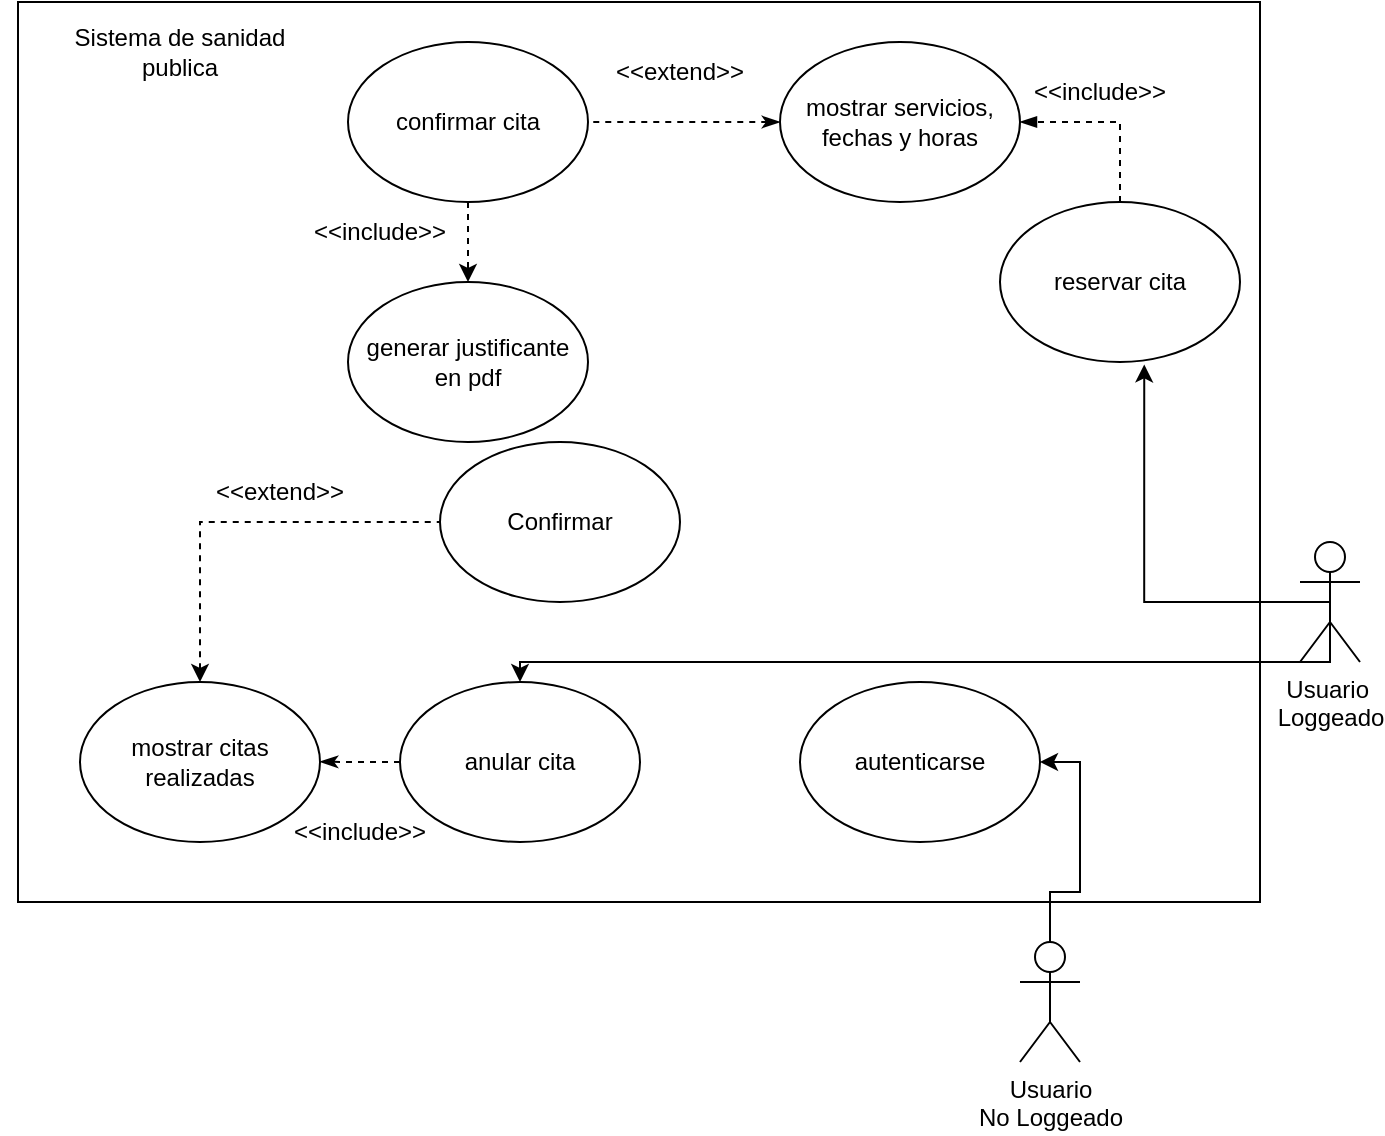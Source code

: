 <mxfile version="24.3.1" type="device" pages="3">
  <diagram name="Página-1" id="sYcpVGdWfEmvncoAf6g-">
    <mxGraphModel dx="1386" dy="783" grid="1" gridSize="10" guides="1" tooltips="1" connect="1" arrows="1" fold="1" page="1" pageScale="1" pageWidth="827" pageHeight="1169" math="0" shadow="0">
      <root>
        <mxCell id="0" />
        <mxCell id="1" parent="0" />
        <mxCell id="DnV5-m6FtWE06OuVfOL7-3" value="" style="group" parent="1" vertex="1" connectable="0">
          <mxGeometry x="120" y="70" width="630" height="450" as="geometry" />
        </mxCell>
        <mxCell id="DnV5-m6FtWE06OuVfOL7-1" value="" style="rounded=0;whiteSpace=wrap;html=1;movable=0;resizable=0;rotatable=0;deletable=0;editable=0;locked=1;connectable=0;" parent="DnV5-m6FtWE06OuVfOL7-3" vertex="1">
          <mxGeometry x="9" width="621" height="450" as="geometry" />
        </mxCell>
        <mxCell id="z_w1RKRg0GO3UO0mCa1G-2" value="Sistema de sanidad publica" style="text;html=1;align=center;verticalAlign=middle;whiteSpace=wrap;rounded=0;" vertex="1" parent="DnV5-m6FtWE06OuVfOL7-3">
          <mxGeometry x="20" y="10" width="140" height="30" as="geometry" />
        </mxCell>
        <mxCell id="z_w1RKRg0GO3UO0mCa1G-3" value="autenticarse" style="ellipse;whiteSpace=wrap;html=1;" vertex="1" parent="DnV5-m6FtWE06OuVfOL7-3">
          <mxGeometry x="400" y="340" width="120" height="80" as="geometry" />
        </mxCell>
        <mxCell id="z_w1RKRg0GO3UO0mCa1G-10" style="edgeStyle=orthogonalEdgeStyle;rounded=0;orthogonalLoop=1;jettySize=auto;html=1;exitX=0.5;exitY=0;exitDx=0;exitDy=0;entryX=1;entryY=0.5;entryDx=0;entryDy=0;dashed=1;endArrow=blockThin;endFill=1;startArrow=none;startFill=0;" edge="1" parent="DnV5-m6FtWE06OuVfOL7-3" source="z_w1RKRg0GO3UO0mCa1G-4" target="z_w1RKRg0GO3UO0mCa1G-5">
          <mxGeometry relative="1" as="geometry" />
        </mxCell>
        <mxCell id="z_w1RKRg0GO3UO0mCa1G-4" value="reservar cita" style="ellipse;whiteSpace=wrap;html=1;" vertex="1" parent="DnV5-m6FtWE06OuVfOL7-3">
          <mxGeometry x="500" y="100" width="120" height="80" as="geometry" />
        </mxCell>
        <mxCell id="z_w1RKRg0GO3UO0mCa1G-12" style="edgeStyle=orthogonalEdgeStyle;rounded=0;orthogonalLoop=1;jettySize=auto;html=1;exitX=0;exitY=0.5;exitDx=0;exitDy=0;startArrow=classicThin;startFill=1;endArrow=none;endFill=0;dashed=1;" edge="1" parent="DnV5-m6FtWE06OuVfOL7-3" source="z_w1RKRg0GO3UO0mCa1G-5" target="z_w1RKRg0GO3UO0mCa1G-6">
          <mxGeometry relative="1" as="geometry" />
        </mxCell>
        <mxCell id="z_w1RKRg0GO3UO0mCa1G-5" value="mostrar servicios, fechas y horas" style="ellipse;whiteSpace=wrap;html=1;" vertex="1" parent="DnV5-m6FtWE06OuVfOL7-3">
          <mxGeometry x="390" y="20" width="120" height="80" as="geometry" />
        </mxCell>
        <mxCell id="z_w1RKRg0GO3UO0mCa1G-14" style="edgeStyle=orthogonalEdgeStyle;rounded=0;orthogonalLoop=1;jettySize=auto;html=1;exitX=0.5;exitY=1;exitDx=0;exitDy=0;entryX=0.5;entryY=0;entryDx=0;entryDy=0;dashed=1;endArrow=classic;endFill=1;" edge="1" parent="DnV5-m6FtWE06OuVfOL7-3" source="z_w1RKRg0GO3UO0mCa1G-6" target="z_w1RKRg0GO3UO0mCa1G-7">
          <mxGeometry relative="1" as="geometry" />
        </mxCell>
        <mxCell id="z_w1RKRg0GO3UO0mCa1G-6" value="confirmar cita" style="ellipse;whiteSpace=wrap;html=1;" vertex="1" parent="DnV5-m6FtWE06OuVfOL7-3">
          <mxGeometry x="174" y="20" width="120" height="80" as="geometry" />
        </mxCell>
        <mxCell id="z_w1RKRg0GO3UO0mCa1G-7" value="generar justificante en pdf" style="ellipse;whiteSpace=wrap;html=1;" vertex="1" parent="DnV5-m6FtWE06OuVfOL7-3">
          <mxGeometry x="174" y="140" width="120" height="80" as="geometry" />
        </mxCell>
        <mxCell id="z_w1RKRg0GO3UO0mCa1G-11" value="&amp;lt;&amp;lt;include&amp;gt;&amp;gt;" style="text;html=1;align=center;verticalAlign=middle;whiteSpace=wrap;rounded=0;" vertex="1" parent="DnV5-m6FtWE06OuVfOL7-3">
          <mxGeometry x="520" y="30" width="60" height="30" as="geometry" />
        </mxCell>
        <mxCell id="z_w1RKRg0GO3UO0mCa1G-13" value="&amp;lt;&amp;lt;extend&amp;gt;&amp;gt;" style="text;html=1;align=center;verticalAlign=middle;whiteSpace=wrap;rounded=0;" vertex="1" parent="DnV5-m6FtWE06OuVfOL7-3">
          <mxGeometry x="310" y="20" width="60" height="30" as="geometry" />
        </mxCell>
        <mxCell id="z_w1RKRg0GO3UO0mCa1G-15" value="&amp;lt;&amp;lt;include&amp;gt;&amp;gt;" style="text;html=1;align=center;verticalAlign=middle;whiteSpace=wrap;rounded=0;" vertex="1" parent="DnV5-m6FtWE06OuVfOL7-3">
          <mxGeometry x="160" y="100" width="60" height="30" as="geometry" />
        </mxCell>
        <mxCell id="z_w1RKRg0GO3UO0mCa1G-21" style="edgeStyle=orthogonalEdgeStyle;rounded=0;orthogonalLoop=1;jettySize=auto;html=1;exitX=0;exitY=0.5;exitDx=0;exitDy=0;startArrow=none;startFill=0;endArrow=classicThin;endFill=1;dashed=1;" edge="1" parent="DnV5-m6FtWE06OuVfOL7-3" source="z_w1RKRg0GO3UO0mCa1G-16">
          <mxGeometry relative="1" as="geometry">
            <mxPoint x="160" y="379.889" as="targetPoint" />
            <Array as="points">
              <mxPoint x="180" y="380" />
              <mxPoint x="180" y="380" />
            </Array>
          </mxGeometry>
        </mxCell>
        <mxCell id="z_w1RKRg0GO3UO0mCa1G-16" value="anular cita" style="ellipse;whiteSpace=wrap;html=1;" vertex="1" parent="DnV5-m6FtWE06OuVfOL7-3">
          <mxGeometry x="200" y="340" width="120" height="80" as="geometry" />
        </mxCell>
        <mxCell id="z_w1RKRg0GO3UO0mCa1G-23" style="edgeStyle=orthogonalEdgeStyle;rounded=0;orthogonalLoop=1;jettySize=auto;html=1;exitX=0.5;exitY=0;exitDx=0;exitDy=0;dashed=1;endArrow=none;endFill=0;entryX=0;entryY=0.5;entryDx=0;entryDy=0;startArrow=classic;startFill=1;" edge="1" parent="DnV5-m6FtWE06OuVfOL7-3" source="z_w1RKRg0GO3UO0mCa1G-17" target="z_w1RKRg0GO3UO0mCa1G-19">
          <mxGeometry relative="1" as="geometry">
            <mxPoint x="100" y="300" as="targetPoint" />
          </mxGeometry>
        </mxCell>
        <mxCell id="z_w1RKRg0GO3UO0mCa1G-17" value="mostrar citas realizadas" style="ellipse;whiteSpace=wrap;html=1;" vertex="1" parent="DnV5-m6FtWE06OuVfOL7-3">
          <mxGeometry x="40" y="340" width="120" height="80" as="geometry" />
        </mxCell>
        <mxCell id="z_w1RKRg0GO3UO0mCa1G-19" value="Confirmar" style="ellipse;whiteSpace=wrap;html=1;" vertex="1" parent="DnV5-m6FtWE06OuVfOL7-3">
          <mxGeometry x="220" y="220" width="120" height="80" as="geometry" />
        </mxCell>
        <mxCell id="z_w1RKRg0GO3UO0mCa1G-22" value="&amp;lt;&amp;lt;include&amp;gt;&amp;gt;" style="text;html=1;align=center;verticalAlign=middle;whiteSpace=wrap;rounded=0;" vertex="1" parent="DnV5-m6FtWE06OuVfOL7-3">
          <mxGeometry x="150" y="400" width="60" height="30" as="geometry" />
        </mxCell>
        <mxCell id="z_w1RKRg0GO3UO0mCa1G-26" value="&amp;lt;&amp;lt;extend&amp;gt;&amp;gt;" style="text;html=1;align=center;verticalAlign=middle;whiteSpace=wrap;rounded=0;" vertex="1" parent="DnV5-m6FtWE06OuVfOL7-3">
          <mxGeometry x="110" y="230" width="60" height="30" as="geometry" />
        </mxCell>
        <mxCell id="z_w1RKRg0GO3UO0mCa1G-27" style="edgeStyle=orthogonalEdgeStyle;rounded=0;orthogonalLoop=1;jettySize=auto;html=1;exitX=0.5;exitY=0.5;exitDx=0;exitDy=0;exitPerimeter=0;" edge="1" parent="1" source="DnV5-m6FtWE06OuVfOL7-5" target="z_w1RKRg0GO3UO0mCa1G-16">
          <mxGeometry relative="1" as="geometry">
            <Array as="points">
              <mxPoint x="785" y="400" />
              <mxPoint x="380" y="400" />
            </Array>
          </mxGeometry>
        </mxCell>
        <mxCell id="DnV5-m6FtWE06OuVfOL7-5" value="Usuario&amp;nbsp;&lt;div&gt;Loggeado&lt;/div&gt;" style="shape=umlActor;verticalLabelPosition=bottom;verticalAlign=top;html=1;outlineConnect=0;" parent="1" vertex="1">
          <mxGeometry x="770" y="340" width="30" height="60" as="geometry" />
        </mxCell>
        <mxCell id="z_w1RKRg0GO3UO0mCa1G-9" style="edgeStyle=orthogonalEdgeStyle;rounded=0;orthogonalLoop=1;jettySize=auto;html=1;entryX=0.601;entryY=1.015;entryDx=0;entryDy=0;entryPerimeter=0;exitX=0.5;exitY=0.5;exitDx=0;exitDy=0;exitPerimeter=0;" edge="1" parent="1" source="DnV5-m6FtWE06OuVfOL7-5" target="z_w1RKRg0GO3UO0mCa1G-4">
          <mxGeometry relative="1" as="geometry">
            <mxPoint x="670" y="420" as="sourcePoint" />
          </mxGeometry>
        </mxCell>
        <mxCell id="z_w1RKRg0GO3UO0mCa1G-31" style="edgeStyle=orthogonalEdgeStyle;rounded=0;orthogonalLoop=1;jettySize=auto;html=1;exitX=0.5;exitY=0.5;exitDx=0;exitDy=0;exitPerimeter=0;entryX=1;entryY=0.5;entryDx=0;entryDy=0;" edge="1" parent="1" source="z_w1RKRg0GO3UO0mCa1G-28" target="z_w1RKRg0GO3UO0mCa1G-3">
          <mxGeometry relative="1" as="geometry" />
        </mxCell>
        <mxCell id="z_w1RKRg0GO3UO0mCa1G-28" value="Usuario&lt;div&gt;No Loggeado&lt;/div&gt;" style="shape=umlActor;verticalLabelPosition=bottom;verticalAlign=top;html=1;outlineConnect=0;rotation=0;" vertex="1" parent="1">
          <mxGeometry x="630" y="540" width="30" height="60" as="geometry" />
        </mxCell>
      </root>
    </mxGraphModel>
  </diagram>
  <diagram name="Page-1" id="o9p_EVdxi51Pj7pSrO-5">
    <mxGraphModel dx="910" dy="459" grid="1" gridSize="10" guides="1" tooltips="1" connect="1" arrows="1" fold="1" page="1" pageScale="1" pageWidth="850" pageHeight="1100" math="0" shadow="0">
      <root>
        <mxCell id="0" />
        <mxCell id="1" parent="0" />
        <mxCell id="0UfMdQEw2nPgkmCSFVaS-76" value="" style="endArrow=none;html=1;rounded=0;fontSize=12;startSize=8;endSize=8;curved=1;" parent="1" edge="1">
          <mxGeometry width="50" height="50" relative="1" as="geometry">
            <mxPoint x="500" y="640" as="sourcePoint" />
            <mxPoint x="680" y="640" as="targetPoint" />
          </mxGeometry>
        </mxCell>
        <mxCell id="UfTuCf3OS7GKTQSjwRax-10" value="" style="group" parent="1" vertex="1" connectable="0">
          <mxGeometry x="420" y="320" width="120.24" height="160" as="geometry" />
        </mxCell>
        <mxCell id="UfTuCf3OS7GKTQSjwRax-1" value="" style="rounded=1;whiteSpace=wrap;html=1;" parent="UfTuCf3OS7GKTQSjwRax-10" vertex="1">
          <mxGeometry width="120" height="160" as="geometry" />
        </mxCell>
        <mxCell id="UfTuCf3OS7GKTQSjwRax-2" value="" style="endArrow=none;html=1;rounded=0;" parent="UfTuCf3OS7GKTQSjwRax-10" target="UfTuCf3OS7GKTQSjwRax-1" edge="1">
          <mxGeometry width="50" height="50" relative="1" as="geometry">
            <mxPoint y="60" as="sourcePoint" />
            <mxPoint x="50" y="10" as="targetPoint" />
          </mxGeometry>
        </mxCell>
        <mxCell id="UfTuCf3OS7GKTQSjwRax-3" value="" style="endArrow=none;html=1;rounded=0;entryX=1.002;entryY=0.312;entryDx=0;entryDy=0;entryPerimeter=0;" parent="UfTuCf3OS7GKTQSjwRax-10" edge="1">
          <mxGeometry width="50" height="50" relative="1" as="geometry">
            <mxPoint y="30.08" as="sourcePoint" />
            <mxPoint x="120.24" y="30.0" as="targetPoint" />
          </mxGeometry>
        </mxCell>
        <mxCell id="UfTuCf3OS7GKTQSjwRax-8" value="" style="endArrow=none;html=1;rounded=0;entryX=1.002;entryY=0.312;entryDx=0;entryDy=0;entryPerimeter=0;" parent="UfTuCf3OS7GKTQSjwRax-10" edge="1">
          <mxGeometry width="50" height="50" relative="1" as="geometry">
            <mxPoint y="120" as="sourcePoint" />
            <mxPoint x="120" y="120" as="targetPoint" />
          </mxGeometry>
        </mxCell>
        <mxCell id="UfTuCf3OS7GKTQSjwRax-9" value="&lt;font style=&quot;font-size: 8px;&quot;&gt;Autor&lt;/font&gt;" style="text;html=1;align=center;verticalAlign=middle;whiteSpace=wrap;rounded=0;" parent="UfTuCf3OS7GKTQSjwRax-10" vertex="1">
          <mxGeometry x="30" width="60" height="30" as="geometry" />
        </mxCell>
        <mxCell id="UfTuCf3OS7GKTQSjwRax-11" value="&lt;font size=&quot;1&quot;&gt;-nombre: string&lt;/font&gt;&lt;div&gt;&lt;font size=&quot;1&quot;&gt;- nacionalidad: string&lt;/font&gt;&lt;/div&gt;&lt;div&gt;&lt;font size=&quot;1&quot;&gt;fechaNacimiento: Date&lt;/font&gt;&lt;/div&gt;" style="text;html=1;align=center;verticalAlign=middle;whiteSpace=wrap;rounded=0;" parent="UfTuCf3OS7GKTQSjwRax-10" vertex="1">
          <mxGeometry y="41" width="120" height="40" as="geometry" />
        </mxCell>
        <mxCell id="0UfMdQEw2nPgkmCSFVaS-37" value="&lt;font style=&quot;font-size: 8px;&quot;&gt;+MostrarDatos(): string&lt;/font&gt;" style="text;html=1;align=center;verticalAlign=middle;whiteSpace=wrap;rounded=0;fontSize=16;" parent="UfTuCf3OS7GKTQSjwRax-10" vertex="1">
          <mxGeometry x="10" y="120" width="94.94" height="30" as="geometry" />
        </mxCell>
        <mxCell id="0UfMdQEw2nPgkmCSFVaS-12" value="" style="group" parent="1" vertex="1" connectable="0">
          <mxGeometry x="120" y="100" width="120.24" height="160" as="geometry" />
        </mxCell>
        <mxCell id="0UfMdQEw2nPgkmCSFVaS-13" value="" style="rounded=1;whiteSpace=wrap;html=1;" parent="0UfMdQEw2nPgkmCSFVaS-12" vertex="1">
          <mxGeometry width="120" height="160" as="geometry" />
        </mxCell>
        <mxCell id="0UfMdQEw2nPgkmCSFVaS-14" value="" style="endArrow=none;html=1;rounded=0;" parent="0UfMdQEw2nPgkmCSFVaS-12" target="0UfMdQEw2nPgkmCSFVaS-13" edge="1">
          <mxGeometry width="50" height="50" relative="1" as="geometry">
            <mxPoint y="60" as="sourcePoint" />
            <mxPoint x="50" y="10" as="targetPoint" />
          </mxGeometry>
        </mxCell>
        <mxCell id="0UfMdQEw2nPgkmCSFVaS-15" value="" style="endArrow=none;html=1;rounded=0;entryX=1.002;entryY=0.312;entryDx=0;entryDy=0;entryPerimeter=0;" parent="0UfMdQEw2nPgkmCSFVaS-12" edge="1">
          <mxGeometry width="50" height="50" relative="1" as="geometry">
            <mxPoint y="30.08" as="sourcePoint" />
            <mxPoint x="120.24" y="30.0" as="targetPoint" />
          </mxGeometry>
        </mxCell>
        <mxCell id="0UfMdQEw2nPgkmCSFVaS-16" value="" style="endArrow=none;html=1;rounded=0;entryX=1.002;entryY=0.312;entryDx=0;entryDy=0;entryPerimeter=0;" parent="0UfMdQEw2nPgkmCSFVaS-12" edge="1">
          <mxGeometry width="50" height="50" relative="1" as="geometry">
            <mxPoint y="120" as="sourcePoint" />
            <mxPoint x="120" y="120" as="targetPoint" />
          </mxGeometry>
        </mxCell>
        <mxCell id="0UfMdQEw2nPgkmCSFVaS-17" value="&lt;span style=&quot;font-size: 8px;&quot;&gt;TipoLibro&lt;/span&gt;" style="text;html=1;align=center;verticalAlign=middle;whiteSpace=wrap;rounded=0;" parent="0UfMdQEw2nPgkmCSFVaS-12" vertex="1">
          <mxGeometry width="120" height="30" as="geometry" />
        </mxCell>
        <mxCell id="0UfMdQEw2nPgkmCSFVaS-18" value="&lt;div&gt;&lt;font size=&quot;1&quot;&gt;-tipo1: novela&lt;/font&gt;&lt;/div&gt;&lt;div&gt;&lt;font size=&quot;1&quot;&gt;-tipo2: teatro&lt;/font&gt;&lt;/div&gt;&lt;div&gt;&lt;font size=&quot;1&quot;&gt;-tipo3: poesia&lt;/font&gt;&lt;/div&gt;&lt;div&gt;&lt;font size=&quot;1&quot;&gt;-tipo4: ensayo&lt;/font&gt;&lt;/div&gt;" style="text;html=1;align=center;verticalAlign=middle;whiteSpace=wrap;rounded=0;" parent="0UfMdQEw2nPgkmCSFVaS-12" vertex="1">
          <mxGeometry y="50" width="120" height="40" as="geometry" />
        </mxCell>
        <mxCell id="0UfMdQEw2nPgkmCSFVaS-56" value="" style="group" parent="1" vertex="1" connectable="0">
          <mxGeometry x="120" y="770" width="120.24" height="160" as="geometry" />
        </mxCell>
        <mxCell id="0UfMdQEw2nPgkmCSFVaS-57" value="" style="rounded=1;whiteSpace=wrap;html=1;" parent="0UfMdQEw2nPgkmCSFVaS-56" vertex="1">
          <mxGeometry width="120" height="160" as="geometry" />
        </mxCell>
        <mxCell id="0UfMdQEw2nPgkmCSFVaS-58" value="" style="endArrow=none;html=1;rounded=0;" parent="0UfMdQEw2nPgkmCSFVaS-56" target="0UfMdQEw2nPgkmCSFVaS-57" edge="1">
          <mxGeometry width="50" height="50" relative="1" as="geometry">
            <mxPoint y="60" as="sourcePoint" />
            <mxPoint x="50" y="10" as="targetPoint" />
          </mxGeometry>
        </mxCell>
        <mxCell id="0UfMdQEw2nPgkmCSFVaS-59" value="" style="endArrow=none;html=1;rounded=0;entryX=1.002;entryY=0.312;entryDx=0;entryDy=0;entryPerimeter=0;" parent="0UfMdQEw2nPgkmCSFVaS-56" edge="1">
          <mxGeometry width="50" height="50" relative="1" as="geometry">
            <mxPoint y="30.08" as="sourcePoint" />
            <mxPoint x="120.24" y="30.0" as="targetPoint" />
          </mxGeometry>
        </mxCell>
        <mxCell id="0UfMdQEw2nPgkmCSFVaS-60" value="" style="endArrow=none;html=1;rounded=0;entryX=1.002;entryY=0.312;entryDx=0;entryDy=0;entryPerimeter=0;" parent="0UfMdQEw2nPgkmCSFVaS-56" edge="1">
          <mxGeometry width="50" height="50" relative="1" as="geometry">
            <mxPoint y="120" as="sourcePoint" />
            <mxPoint x="120" y="120" as="targetPoint" />
          </mxGeometry>
        </mxCell>
        <mxCell id="0UfMdQEw2nPgkmCSFVaS-61" value="&lt;font style=&quot;font-size: 8px;&quot;&gt;EstadoCopia&lt;/font&gt;" style="text;html=1;align=center;verticalAlign=middle;whiteSpace=wrap;rounded=0;" parent="0UfMdQEw2nPgkmCSFVaS-56" vertex="1">
          <mxGeometry x="30" width="60" height="30" as="geometry" />
        </mxCell>
        <mxCell id="0UfMdQEw2nPgkmCSFVaS-62" value="&lt;font size=&quot;1&quot;&gt;tipo1: bliblioteca&lt;/font&gt;&lt;div&gt;&lt;font size=&quot;1&quot;&gt;tipo2: prestado&lt;/font&gt;&lt;/div&gt;&lt;div&gt;&lt;font size=&quot;1&quot;&gt;tipo3: retraso&lt;/font&gt;&lt;/div&gt;&lt;div&gt;&lt;font size=&quot;1&quot;&gt;tipo4:reparacion&lt;/font&gt;&lt;/div&gt;" style="text;html=1;align=center;verticalAlign=middle;whiteSpace=wrap;rounded=0;" parent="0UfMdQEw2nPgkmCSFVaS-56" vertex="1">
          <mxGeometry y="50" width="120" height="40" as="geometry" />
        </mxCell>
        <mxCell id="0UfMdQEw2nPgkmCSFVaS-74" value="" style="group" parent="1" vertex="1" connectable="0">
          <mxGeometry x="380" y="559" width="121" height="161" as="geometry" />
        </mxCell>
        <mxCell id="0UfMdQEw2nPgkmCSFVaS-20" value="" style="rounded=1;whiteSpace=wrap;html=1;" parent="0UfMdQEw2nPgkmCSFVaS-74" vertex="1">
          <mxGeometry x="1" y="1" width="120" height="160" as="geometry" />
        </mxCell>
        <mxCell id="0UfMdQEw2nPgkmCSFVaS-21" value="" style="endArrow=none;html=1;rounded=0;" parent="0UfMdQEw2nPgkmCSFVaS-74" target="0UfMdQEw2nPgkmCSFVaS-20" edge="1">
          <mxGeometry width="50" height="50" relative="1" as="geometry">
            <mxPoint y="60" as="sourcePoint" />
            <mxPoint x="50" y="10" as="targetPoint" />
          </mxGeometry>
        </mxCell>
        <mxCell id="0UfMdQEw2nPgkmCSFVaS-22" value="" style="endArrow=none;html=1;rounded=0;entryX=1.002;entryY=0.312;entryDx=0;entryDy=0;entryPerimeter=0;" parent="0UfMdQEw2nPgkmCSFVaS-74" edge="1">
          <mxGeometry width="50" height="50" relative="1" as="geometry">
            <mxPoint y="30.08" as="sourcePoint" />
            <mxPoint x="120.24" y="30" as="targetPoint" />
          </mxGeometry>
        </mxCell>
        <mxCell id="0UfMdQEw2nPgkmCSFVaS-23" value="" style="endArrow=none;html=1;rounded=0;entryX=1.002;entryY=0.312;entryDx=0;entryDy=0;entryPerimeter=0;" parent="0UfMdQEw2nPgkmCSFVaS-74" edge="1">
          <mxGeometry width="50" height="50" relative="1" as="geometry">
            <mxPoint y="120" as="sourcePoint" />
            <mxPoint x="120" y="120" as="targetPoint" />
          </mxGeometry>
        </mxCell>
        <mxCell id="0UfMdQEw2nPgkmCSFVaS-24" value="&lt;span style=&quot;font-size: 8px;&quot;&gt;Prestamo&lt;/span&gt;" style="text;html=1;align=center;verticalAlign=middle;whiteSpace=wrap;rounded=0;" parent="0UfMdQEw2nPgkmCSFVaS-74" vertex="1">
          <mxGeometry width="120" height="30" as="geometry" />
        </mxCell>
        <mxCell id="0UfMdQEw2nPgkmCSFVaS-25" value="&lt;font size=&quot;1&quot;&gt;-fechaInicio: Date&lt;/font&gt;&lt;div&gt;&lt;font size=&quot;1&quot;&gt;-fechaDevolucion: Date&lt;/font&gt;&lt;/div&gt;" style="text;html=1;align=center;verticalAlign=middle;whiteSpace=wrap;rounded=0;" parent="0UfMdQEw2nPgkmCSFVaS-74" vertex="1">
          <mxGeometry x="0.24" y="30" width="120" height="60" as="geometry" />
        </mxCell>
        <mxCell id="0UfMdQEw2nPgkmCSFVaS-75" value="" style="group" parent="1" vertex="1" connectable="0">
          <mxGeometry x="680" y="560" width="120.24" height="160" as="geometry" />
        </mxCell>
        <mxCell id="0UfMdQEw2nPgkmCSFVaS-64" style="edgeStyle=none;curved=1;rounded=0;orthogonalLoop=1;jettySize=auto;html=1;entryX=0;entryY=0;entryDx=0;entryDy=0;fontSize=12;startSize=8;endSize=8;" parent="0UfMdQEw2nPgkmCSFVaS-75" edge="1">
          <mxGeometry relative="1" as="geometry">
            <mxPoint x="95.24" y="130" as="sourcePoint" />
            <mxPoint x="95.24" y="130" as="targetPoint" />
          </mxGeometry>
        </mxCell>
        <mxCell id="0UfMdQEw2nPgkmCSFVaS-66" value="" style="rounded=1;whiteSpace=wrap;html=1;" parent="0UfMdQEw2nPgkmCSFVaS-75" vertex="1">
          <mxGeometry width="120" height="160" as="geometry" />
        </mxCell>
        <mxCell id="0UfMdQEw2nPgkmCSFVaS-67" value="" style="endArrow=none;html=1;rounded=0;" parent="0UfMdQEw2nPgkmCSFVaS-75" target="0UfMdQEw2nPgkmCSFVaS-66" edge="1">
          <mxGeometry width="50" height="50" relative="1" as="geometry">
            <mxPoint y="60" as="sourcePoint" />
            <mxPoint x="50" y="10" as="targetPoint" />
          </mxGeometry>
        </mxCell>
        <mxCell id="0UfMdQEw2nPgkmCSFVaS-68" value="" style="endArrow=none;html=1;rounded=0;entryX=1.002;entryY=0.312;entryDx=0;entryDy=0;entryPerimeter=0;" parent="0UfMdQEw2nPgkmCSFVaS-75" edge="1">
          <mxGeometry width="50" height="50" relative="1" as="geometry">
            <mxPoint y="30.08" as="sourcePoint" />
            <mxPoint x="120.24" y="30" as="targetPoint" />
          </mxGeometry>
        </mxCell>
        <mxCell id="0UfMdQEw2nPgkmCSFVaS-69" value="" style="endArrow=none;html=1;rounded=0;entryX=1.002;entryY=0.312;entryDx=0;entryDy=0;entryPerimeter=0;" parent="0UfMdQEw2nPgkmCSFVaS-75" edge="1">
          <mxGeometry width="50" height="50" relative="1" as="geometry">
            <mxPoint y="120" as="sourcePoint" />
            <mxPoint x="120" y="120" as="targetPoint" />
          </mxGeometry>
        </mxCell>
        <mxCell id="0UfMdQEw2nPgkmCSFVaS-70" value="&lt;font style=&quot;font-size: 8px;&quot;&gt;Lectores&lt;/font&gt;" style="text;html=1;align=center;verticalAlign=middle;whiteSpace=wrap;rounded=0;" parent="0UfMdQEw2nPgkmCSFVaS-75" vertex="1">
          <mxGeometry x="30" width="60" height="30" as="geometry" />
        </mxCell>
        <mxCell id="0UfMdQEw2nPgkmCSFVaS-71" value="&lt;font size=&quot;1&quot;&gt;-numSocio: int&lt;/font&gt;&lt;div&gt;&lt;font size=&quot;1&quot;&gt;-nombre: string&lt;/font&gt;&lt;/div&gt;&lt;div&gt;&lt;font size=&quot;1&quot;&gt;-telefono: string&lt;/font&gt;&lt;/div&gt;&lt;div&gt;&lt;font size=&quot;1&quot;&gt;-direccion: string&lt;/font&gt;&lt;/div&gt;" style="text;html=1;align=center;verticalAlign=middle;whiteSpace=wrap;rounded=0;" parent="0UfMdQEw2nPgkmCSFVaS-75" vertex="1">
          <mxGeometry y="41" width="120" height="40" as="geometry" />
        </mxCell>
        <mxCell id="0UfMdQEw2nPgkmCSFVaS-88" value="" style="rhombus;whiteSpace=wrap;html=1;fillColor=#f8cecc;strokeColor=#b85450;" parent="0UfMdQEw2nPgkmCSFVaS-75" vertex="1">
          <mxGeometry x="-20" y="60.5" width="40" height="39" as="geometry" />
        </mxCell>
        <mxCell id="6HRYTmLF2GMswpSqAz99-12" value="&lt;font style=&quot;font-size: 8px;&quot;&gt;+RealizarPrestamo(): void&lt;/font&gt;" style="text;html=1;align=center;verticalAlign=middle;whiteSpace=wrap;rounded=0;fontSize=16;" parent="0UfMdQEw2nPgkmCSFVaS-75" vertex="1">
          <mxGeometry y="120" width="120" height="30" as="geometry" />
        </mxCell>
        <mxCell id="0UfMdQEw2nPgkmCSFVaS-85" value="Realiza" style="text;html=1;align=center;verticalAlign=middle;whiteSpace=wrap;rounded=0;fontSize=16;" parent="1" vertex="1">
          <mxGeometry x="560" y="611" width="60" height="30" as="geometry" />
        </mxCell>
        <mxCell id="0UfMdQEw2nPgkmCSFVaS-86" value="0: N (3???)" style="text;html=1;align=center;verticalAlign=middle;whiteSpace=wrap;rounded=0;fontSize=16;" parent="1" vertex="1">
          <mxGeometry x="510" y="650" width="60" height="30" as="geometry" />
        </mxCell>
        <mxCell id="0UfMdQEw2nPgkmCSFVaS-87" value="1:1" style="text;html=1;align=center;verticalAlign=middle;whiteSpace=wrap;rounded=0;fontSize=16;" parent="1" vertex="1">
          <mxGeometry x="620" y="650" width="60" height="30" as="geometry" />
        </mxCell>
        <mxCell id="0UfMdQEw2nPgkmCSFVaS-90" value="" style="group" parent="1" vertex="1" connectable="0">
          <mxGeometry x="119.76" y="559" width="120.24" height="160" as="geometry" />
        </mxCell>
        <mxCell id="0UfMdQEw2nPgkmCSFVaS-6" style="edgeStyle=none;curved=1;rounded=0;orthogonalLoop=1;jettySize=auto;html=1;entryX=0;entryY=0;entryDx=0;entryDy=0;fontSize=12;startSize=8;endSize=8;" parent="0UfMdQEw2nPgkmCSFVaS-90" edge="1">
          <mxGeometry relative="1" as="geometry">
            <mxPoint x="95.24" y="140" as="sourcePoint" />
            <mxPoint x="95.24" y="140" as="targetPoint" />
          </mxGeometry>
        </mxCell>
        <mxCell id="0UfMdQEw2nPgkmCSFVaS-46" value="" style="group" parent="0UfMdQEw2nPgkmCSFVaS-90" vertex="1" connectable="0">
          <mxGeometry width="120.24" height="160" as="geometry" />
        </mxCell>
        <mxCell id="0UfMdQEw2nPgkmCSFVaS-47" value="" style="rounded=1;whiteSpace=wrap;html=1;" parent="0UfMdQEw2nPgkmCSFVaS-46" vertex="1">
          <mxGeometry width="120" height="160" as="geometry" />
        </mxCell>
        <mxCell id="0UfMdQEw2nPgkmCSFVaS-48" value="" style="endArrow=none;html=1;rounded=0;" parent="0UfMdQEw2nPgkmCSFVaS-46" target="0UfMdQEw2nPgkmCSFVaS-47" edge="1">
          <mxGeometry width="50" height="50" relative="1" as="geometry">
            <mxPoint y="60" as="sourcePoint" />
            <mxPoint x="50" y="10" as="targetPoint" />
          </mxGeometry>
        </mxCell>
        <mxCell id="0UfMdQEw2nPgkmCSFVaS-49" value="" style="endArrow=none;html=1;rounded=0;entryX=1.002;entryY=0.312;entryDx=0;entryDy=0;entryPerimeter=0;" parent="0UfMdQEw2nPgkmCSFVaS-46" edge="1">
          <mxGeometry width="50" height="50" relative="1" as="geometry">
            <mxPoint y="30.08" as="sourcePoint" />
            <mxPoint x="120.24" y="30.0" as="targetPoint" />
          </mxGeometry>
        </mxCell>
        <mxCell id="0UfMdQEw2nPgkmCSFVaS-50" value="" style="endArrow=none;html=1;rounded=0;entryX=1.002;entryY=0.312;entryDx=0;entryDy=0;entryPerimeter=0;" parent="0UfMdQEw2nPgkmCSFVaS-46" edge="1">
          <mxGeometry width="50" height="50" relative="1" as="geometry">
            <mxPoint y="120" as="sourcePoint" />
            <mxPoint x="120" y="120" as="targetPoint" />
          </mxGeometry>
        </mxCell>
        <mxCell id="0UfMdQEw2nPgkmCSFVaS-51" value="&lt;font style=&quot;font-size: 8px;&quot;&gt;Copia&lt;/font&gt;" style="text;html=1;align=center;verticalAlign=middle;whiteSpace=wrap;rounded=0;" parent="0UfMdQEw2nPgkmCSFVaS-46" vertex="1">
          <mxGeometry x="30" width="60" height="30" as="geometry" />
        </mxCell>
        <mxCell id="0UfMdQEw2nPgkmCSFVaS-52" value="&lt;font size=&quot;1&quot;&gt;-idCopia: int&lt;/font&gt;&lt;div&gt;&lt;font size=&quot;1&quot;&gt;-Estado: EstadoCopia&lt;/font&gt;&lt;/div&gt;" style="text;html=1;align=center;verticalAlign=middle;whiteSpace=wrap;rounded=0;" parent="0UfMdQEw2nPgkmCSFVaS-46" vertex="1">
          <mxGeometry y="41" width="120" height="40" as="geometry" />
        </mxCell>
        <mxCell id="0UfMdQEw2nPgkmCSFVaS-91" value="" style="endArrow=none;html=1;rounded=0;fontSize=12;startSize=8;endSize=8;curved=1;entryX=0.004;entryY=0.836;entryDx=0;entryDy=0;entryPerimeter=0;" parent="1" target="0UfMdQEw2nPgkmCSFVaS-25" edge="1">
          <mxGeometry width="50" height="50" relative="1" as="geometry">
            <mxPoint x="240" y="640" as="sourcePoint" />
            <mxPoint x="370" y="590" as="targetPoint" />
          </mxGeometry>
        </mxCell>
        <mxCell id="0UfMdQEw2nPgkmCSFVaS-92" value="Tiene" style="text;html=1;align=center;verticalAlign=middle;whiteSpace=wrap;rounded=0;fontSize=16;" parent="1" vertex="1">
          <mxGeometry x="280" y="611" width="60" height="30" as="geometry" />
        </mxCell>
        <mxCell id="0UfMdQEw2nPgkmCSFVaS-93" value="1:1" style="text;html=1;align=center;verticalAlign=middle;whiteSpace=wrap;rounded=0;fontSize=16;" parent="1" vertex="1">
          <mxGeometry x="330" y="641" width="60" height="30" as="geometry" />
        </mxCell>
        <mxCell id="0UfMdQEw2nPgkmCSFVaS-94" value="1:1" style="text;html=1;align=center;verticalAlign=middle;whiteSpace=wrap;rounded=0;fontSize=16;" parent="1" vertex="1">
          <mxGeometry x="230" y="641" width="60" height="30" as="geometry" />
        </mxCell>
        <mxCell id="6HRYTmLF2GMswpSqAz99-1" value="" style="endArrow=none;html=1;rounded=0;fontSize=12;startSize=8;endSize=8;curved=1;entryX=0.5;entryY=1;entryDx=0;entryDy=0;exitX=0.5;exitY=0;exitDx=0;exitDy=0;" parent="1" source="0UfMdQEw2nPgkmCSFVaS-61" target="0UfMdQEw2nPgkmCSFVaS-47" edge="1">
          <mxGeometry width="50" height="50" relative="1" as="geometry">
            <mxPoint x="150" y="770" as="sourcePoint" />
            <mxPoint x="200" y="720" as="targetPoint" />
          </mxGeometry>
        </mxCell>
        <mxCell id="6HRYTmLF2GMswpSqAz99-2" value="" style="group" parent="1" vertex="1" connectable="0">
          <mxGeometry x="120" y="320" width="180" height="160" as="geometry" />
        </mxCell>
        <mxCell id="UfTuCf3OS7GKTQSjwRax-13" value="" style="rounded=1;whiteSpace=wrap;html=1;" parent="6HRYTmLF2GMswpSqAz99-2" vertex="1">
          <mxGeometry width="120" height="160" as="geometry" />
        </mxCell>
        <mxCell id="UfTuCf3OS7GKTQSjwRax-14" value="" style="endArrow=none;html=1;rounded=0;" parent="6HRYTmLF2GMswpSqAz99-2" target="UfTuCf3OS7GKTQSjwRax-13" edge="1">
          <mxGeometry width="50" height="50" relative="1" as="geometry">
            <mxPoint y="60" as="sourcePoint" />
            <mxPoint x="50" y="10" as="targetPoint" />
          </mxGeometry>
        </mxCell>
        <mxCell id="UfTuCf3OS7GKTQSjwRax-15" value="" style="endArrow=none;html=1;rounded=0;entryX=1.002;entryY=0.312;entryDx=0;entryDy=0;entryPerimeter=0;" parent="6HRYTmLF2GMswpSqAz99-2" edge="1">
          <mxGeometry width="50" height="50" relative="1" as="geometry">
            <mxPoint y="30.08" as="sourcePoint" />
            <mxPoint x="120.24" y="30" as="targetPoint" />
          </mxGeometry>
        </mxCell>
        <mxCell id="UfTuCf3OS7GKTQSjwRax-16" value="" style="endArrow=none;html=1;rounded=0;entryX=1.002;entryY=0.312;entryDx=0;entryDy=0;entryPerimeter=0;" parent="6HRYTmLF2GMswpSqAz99-2" edge="1">
          <mxGeometry width="50" height="50" relative="1" as="geometry">
            <mxPoint y="120" as="sourcePoint" />
            <mxPoint x="120" y="120" as="targetPoint" />
          </mxGeometry>
        </mxCell>
        <mxCell id="UfTuCf3OS7GKTQSjwRax-17" value="&lt;span style=&quot;font-size: 8px;&quot;&gt;Libro&lt;/span&gt;" style="text;html=1;align=center;verticalAlign=middle;whiteSpace=wrap;rounded=0;" parent="6HRYTmLF2GMswpSqAz99-2" vertex="1">
          <mxGeometry width="120" height="30" as="geometry" />
        </mxCell>
        <mxCell id="UfTuCf3OS7GKTQSjwRax-18" value="&lt;div style=&quot;font-size: 11px;&quot;&gt;-nombre: string&lt;/div&gt;&lt;div style=&quot;font-size: 11px;&quot;&gt;-tipo: TipoLibro&lt;/div&gt;&lt;div style=&quot;font-size: 11px;&quot;&gt;-editorial: string&lt;/div&gt;&lt;div style=&quot;font-size: 11px;&quot;&gt;-año: int&lt;/div&gt;&lt;div style=&quot;font-size: 11px;&quot;&gt;-autor: Autor&lt;/div&gt;" style="text;html=1;align=center;verticalAlign=middle;whiteSpace=wrap;rounded=0;" parent="6HRYTmLF2GMswpSqAz99-2" vertex="1">
          <mxGeometry y="50" width="120" height="40" as="geometry" />
        </mxCell>
        <mxCell id="6HRYTmLF2GMswpSqAz99-10" value="1:N" style="text;html=1;align=center;verticalAlign=middle;whiteSpace=wrap;rounded=0;fontSize=16;" parent="6HRYTmLF2GMswpSqAz99-2" vertex="1">
          <mxGeometry x="120" y="85" width="60" height="30" as="geometry" />
        </mxCell>
        <mxCell id="6HRYTmLF2GMswpSqAz99-3" value="" style="endArrow=none;html=1;rounded=0;fontSize=12;startSize=8;endSize=8;curved=1;entryX=0.5;entryY=1;entryDx=0;entryDy=0;exitX=0.5;exitY=0;exitDx=0;exitDy=0;" parent="1" source="0UfMdQEw2nPgkmCSFVaS-51" target="UfTuCf3OS7GKTQSjwRax-13" edge="1">
          <mxGeometry width="50" height="50" relative="1" as="geometry">
            <mxPoint x="160" y="540" as="sourcePoint" />
            <mxPoint x="210" y="490" as="targetPoint" />
          </mxGeometry>
        </mxCell>
        <mxCell id="6HRYTmLF2GMswpSqAz99-4" value="Tiene" style="text;html=1;align=center;verticalAlign=middle;whiteSpace=wrap;rounded=0;fontSize=16;rotation=90;" parent="1" vertex="1">
          <mxGeometry x="170" y="499" width="60" height="30" as="geometry" />
        </mxCell>
        <mxCell id="6HRYTmLF2GMswpSqAz99-5" value="1:1" style="text;html=1;align=center;verticalAlign=middle;whiteSpace=wrap;rounded=0;fontSize=16;" parent="1" vertex="1">
          <mxGeometry x="130" y="480" width="60" height="30" as="geometry" />
        </mxCell>
        <mxCell id="6HRYTmLF2GMswpSqAz99-6" value="1:N" style="text;html=1;align=center;verticalAlign=middle;whiteSpace=wrap;rounded=0;fontSize=16;" parent="1" vertex="1">
          <mxGeometry x="130" y="529" width="60" height="30" as="geometry" />
        </mxCell>
        <mxCell id="6HRYTmLF2GMswpSqAz99-7" value="" style="endArrow=none;html=1;rounded=0;fontSize=12;startSize=8;endSize=8;curved=1;exitX=0.5;exitY=0;exitDx=0;exitDy=0;" parent="1" source="UfTuCf3OS7GKTQSjwRax-17" edge="1">
          <mxGeometry width="50" height="50" relative="1" as="geometry">
            <mxPoint x="240" y="340" as="sourcePoint" />
            <mxPoint x="180" y="260" as="targetPoint" />
          </mxGeometry>
        </mxCell>
        <mxCell id="6HRYTmLF2GMswpSqAz99-8" value="" style="endArrow=none;html=1;rounded=0;fontSize=12;startSize=8;endSize=8;curved=1;" parent="1" edge="1">
          <mxGeometry width="50" height="50" relative="1" as="geometry">
            <mxPoint x="240" y="400" as="sourcePoint" />
            <mxPoint x="420" y="400" as="targetPoint" />
          </mxGeometry>
        </mxCell>
        <mxCell id="6HRYTmLF2GMswpSqAz99-9" value="Escribe" style="text;html=1;align=center;verticalAlign=middle;whiteSpace=wrap;rounded=0;fontSize=16;" parent="1" vertex="1">
          <mxGeometry x="290" y="375" width="60" height="30" as="geometry" />
        </mxCell>
        <mxCell id="6HRYTmLF2GMswpSqAz99-11" value="1:N" style="text;html=1;align=center;verticalAlign=middle;whiteSpace=wrap;rounded=0;fontSize=16;" parent="1" vertex="1">
          <mxGeometry x="360" y="405" width="60" height="30" as="geometry" />
        </mxCell>
      </root>
    </mxGraphModel>
  </diagram>
  <diagram name="Page-2" id="hj0fP0YdIhDPjuqj04WB">
    <mxGraphModel dx="1150" dy="509" grid="0" gridSize="10" guides="1" tooltips="1" connect="1" arrows="1" fold="1" page="0" pageScale="1" pageWidth="850" pageHeight="1100" math="0" shadow="0">
      <root>
        <mxCell id="0" />
        <mxCell id="1" parent="0" />
        <mxCell id="eLIHctDLw3GJHYmIPz8b-1" value="" style="group" vertex="1" connectable="0" parent="1">
          <mxGeometry x="50" y="30" width="760" height="570" as="geometry" />
        </mxCell>
        <mxCell id="eLIHctDLw3GJHYmIPz8b-2" value="" style="group" vertex="1" connectable="0" parent="eLIHctDLw3GJHYmIPz8b-1">
          <mxGeometry width="198.657" height="213.75" as="geometry" />
        </mxCell>
        <mxCell id="eLIHctDLw3GJHYmIPz8b-3" value="" style="whiteSpace=wrap;html=1;aspect=fixed;" vertex="1" parent="eLIHctDLw3GJHYmIPz8b-2">
          <mxGeometry width="198.261" height="198.261" as="geometry" />
        </mxCell>
        <mxCell id="eLIHctDLw3GJHYmIPz8b-4" value="" style="endArrow=none;html=1;rounded=0;exitX=0;exitY=0.333;exitDx=0;exitDy=0;exitPerimeter=0;entryX=1.002;entryY=0.336;entryDx=0;entryDy=0;entryPerimeter=0;" edge="1" parent="eLIHctDLw3GJHYmIPz8b-2">
          <mxGeometry width="50" height="50" relative="1" as="geometry">
            <mxPoint y="47.5" as="sourcePoint" />
            <mxPoint x="198.657" y="48.141" as="targetPoint" />
          </mxGeometry>
        </mxCell>
        <mxCell id="eLIHctDLw3GJHYmIPz8b-5" value="" style="endArrow=none;html=1;rounded=0;exitX=0;exitY=0.333;exitDx=0;exitDy=0;exitPerimeter=0;entryX=1.002;entryY=0.336;entryDx=0;entryDy=0;entryPerimeter=0;" edge="1" parent="eLIHctDLw3GJHYmIPz8b-2">
          <mxGeometry width="50" height="50" relative="1" as="geometry">
            <mxPoint y="154.375" as="sourcePoint" />
            <mxPoint x="198.261" y="154.375" as="targetPoint" />
          </mxGeometry>
        </mxCell>
        <mxCell id="eLIHctDLw3GJHYmIPz8b-6" value="Cliente" style="text;html=1;align=center;verticalAlign=middle;whiteSpace=wrap;rounded=0;" vertex="1" parent="eLIHctDLw3GJHYmIPz8b-2">
          <mxGeometry x="66.087" y="11.875" width="66.087" height="35.625" as="geometry" />
        </mxCell>
        <mxCell id="eLIHctDLw3GJHYmIPz8b-7" value="- nombre: string&lt;div&gt;-dni: string&lt;/div&gt;&lt;div&gt;-direccion: string&lt;/div&gt;&lt;div&gt;-edad: int&lt;/div&gt;" style="text;html=1;align=center;verticalAlign=middle;whiteSpace=wrap;rounded=0;" vertex="1" parent="eLIHctDLw3GJHYmIPz8b-2">
          <mxGeometry y="83.125" width="198.261" height="35.625" as="geometry" />
        </mxCell>
        <mxCell id="eLIHctDLw3GJHYmIPz8b-8" value="" style="rounded=0;whiteSpace=wrap;html=1;" vertex="1" parent="eLIHctDLw3GJHYmIPz8b-1">
          <mxGeometry x="277.874" y="332.5" width="187.246" height="237.5" as="geometry" />
        </mxCell>
        <mxCell id="eLIHctDLw3GJHYmIPz8b-9" value="" style="endArrow=none;html=1;rounded=0;entryX=1.032;entryY=0.295;entryDx=0;entryDy=0;entryPerimeter=0;" edge="1" parent="eLIHctDLw3GJHYmIPz8b-1">
          <mxGeometry width="50" height="50" relative="1" as="geometry">
            <mxPoint x="277.874" y="393.062" as="sourcePoint" />
            <mxPoint x="471.112" y="391.875" as="targetPoint" />
          </mxGeometry>
        </mxCell>
        <mxCell id="eLIHctDLw3GJHYmIPz8b-10" value="Sucursales" style="text;html=1;align=center;verticalAlign=middle;whiteSpace=wrap;rounded=0;" vertex="1" parent="eLIHctDLw3GJHYmIPz8b-1">
          <mxGeometry x="338.453" y="344.375" width="66.087" height="35.625" as="geometry" />
        </mxCell>
        <mxCell id="eLIHctDLw3GJHYmIPz8b-11" value="-numeroSucursal: int&lt;div&gt;-direccion: string&lt;/div&gt;&lt;div&gt;-telefono: string&lt;/div&gt;" style="text;html=1;align=center;verticalAlign=middle;whiteSpace=wrap;rounded=0;" vertex="1" parent="eLIHctDLw3GJHYmIPz8b-1">
          <mxGeometry x="289.285" y="403.75" width="164.821" height="71.25" as="geometry" />
        </mxCell>
        <mxCell id="eLIHctDLw3GJHYmIPz8b-12" value="" style="endArrow=none;html=1;rounded=0;entryX=1;entryY=0.75;entryDx=0;entryDy=0;" edge="1" parent="eLIHctDLw3GJHYmIPz8b-1">
          <mxGeometry width="50" height="50" relative="1" as="geometry">
            <mxPoint x="277.874" y="486.875" as="sourcePoint" />
            <mxPoint x="465.12" y="486.875" as="targetPoint" />
          </mxGeometry>
        </mxCell>
        <mxCell id="eLIHctDLw3GJHYmIPz8b-13" value="" style="endArrow=none;html=1;rounded=0;exitX=1;exitY=0.5;exitDx=0;exitDy=0;" edge="1" parent="eLIHctDLw3GJHYmIPz8b-1" source="eLIHctDLw3GJHYmIPz8b-7">
          <mxGeometry width="50" height="50" relative="1" as="geometry">
            <mxPoint x="209.275" y="237.5" as="sourcePoint" />
            <mxPoint x="286.377" y="100.938" as="targetPoint" />
            <Array as="points" />
          </mxGeometry>
        </mxCell>
        <mxCell id="eLIHctDLw3GJHYmIPz8b-14" value="&lt;font style=&quot;font-size: 8px;&quot;&gt;1:1&lt;/font&gt;" style="text;html=1;align=center;verticalAlign=middle;whiteSpace=wrap;rounded=0;" vertex="1" parent="eLIHctDLw3GJHYmIPz8b-1">
          <mxGeometry x="176.232" y="71.25" width="66.087" height="35.625" as="geometry" />
        </mxCell>
        <mxCell id="eLIHctDLw3GJHYmIPz8b-15" value="" style="endArrow=none;html=1;rounded=0;entryX=0.531;entryY=1.014;entryDx=0;entryDy=0;entryPerimeter=0;exitX=0.549;exitY=0.005;exitDx=0;exitDy=0;exitPerimeter=0;" edge="1" parent="eLIHctDLw3GJHYmIPz8b-1" source="eLIHctDLw3GJHYmIPz8b-8" target="eLIHctDLw3GJHYmIPz8b-18">
          <mxGeometry width="50" height="50" relative="1" as="geometry">
            <mxPoint x="341.449" y="285" as="sourcePoint" />
            <mxPoint x="396.522" y="225.625" as="targetPoint" />
          </mxGeometry>
        </mxCell>
        <mxCell id="eLIHctDLw3GJHYmIPz8b-16" value="&lt;font style=&quot;font-size: 8px;&quot;&gt;1:1&lt;/font&gt;" style="text;html=1;align=center;verticalAlign=middle;whiteSpace=wrap;rounded=0;" vertex="1" parent="eLIHctDLw3GJHYmIPz8b-1">
          <mxGeometry x="363.478" y="296.875" width="66.087" height="35.625" as="geometry" />
        </mxCell>
        <mxCell id="eLIHctDLw3GJHYmIPz8b-17" value="&lt;font style=&quot;font-size: 8px;&quot;&gt;0:N&lt;/font&gt;" style="text;html=1;align=center;verticalAlign=middle;whiteSpace=wrap;rounded=0;" vertex="1" parent="eLIHctDLw3GJHYmIPz8b-1">
          <mxGeometry x="363.478" y="213.75" width="66.087" height="35.625" as="geometry" />
        </mxCell>
        <mxCell id="eLIHctDLw3GJHYmIPz8b-18" value="" style="rounded=0;whiteSpace=wrap;html=1;" vertex="1" parent="eLIHctDLw3GJHYmIPz8b-1">
          <mxGeometry x="286.377" width="176.232" height="213.75" as="geometry" />
        </mxCell>
        <mxCell id="eLIHctDLw3GJHYmIPz8b-19" value="" style="endArrow=none;html=1;rounded=0;exitX=0;exitY=0.25;exitDx=0;exitDy=0;entryX=1;entryY=0.25;entryDx=0;entryDy=0;" edge="1" parent="eLIHctDLw3GJHYmIPz8b-1" source="eLIHctDLw3GJHYmIPz8b-18" target="eLIHctDLw3GJHYmIPz8b-18">
          <mxGeometry width="50" height="50" relative="1" as="geometry">
            <mxPoint x="330.435" y="106.875" as="sourcePoint" />
            <mxPoint x="473.623" y="61.75" as="targetPoint" />
          </mxGeometry>
        </mxCell>
        <mxCell id="eLIHctDLw3GJHYmIPz8b-20" value="" style="endArrow=none;html=1;rounded=0;exitX=0;exitY=0.25;exitDx=0;exitDy=0;entryX=1;entryY=0.25;entryDx=0;entryDy=0;" edge="1" parent="eLIHctDLw3GJHYmIPz8b-1">
          <mxGeometry width="50" height="50" relative="1" as="geometry">
            <mxPoint x="286.377" y="106.531" as="sourcePoint" />
            <mxPoint x="462.609" y="106.531" as="targetPoint" />
          </mxGeometry>
        </mxCell>
        <mxCell id="eLIHctDLw3GJHYmIPz8b-21" value="Cuenta" style="text;html=1;align=center;verticalAlign=middle;whiteSpace=wrap;rounded=0;" vertex="1" parent="eLIHctDLw3GJHYmIPz8b-1">
          <mxGeometry x="324.928" y="11.875" width="99.13" height="35.625" as="geometry" />
        </mxCell>
        <mxCell id="eLIHctDLw3GJHYmIPz8b-22" value="&lt;div&gt;-numeroCuenta&lt;/div&gt;-saldo: double" style="text;html=1;align=center;verticalAlign=middle;whiteSpace=wrap;rounded=0;" vertex="1" parent="eLIHctDLw3GJHYmIPz8b-1">
          <mxGeometry x="275.362" y="59.375" width="198.261" height="35.625" as="geometry" />
        </mxCell>
        <mxCell id="eLIHctDLw3GJHYmIPz8b-23" value="&lt;font style=&quot;font-size: 8px;&quot;&gt;+ ConsultarSaldo(): double&lt;/font&gt;&lt;div style=&quot;font-size: 8px;&quot;&gt;&lt;font style=&quot;font-size: 8px;&quot;&gt;+ RealizarAportacion(): void&lt;/font&gt;&lt;/div&gt;&lt;div style=&quot;font-size: 8px;&quot;&gt;&lt;font style=&quot;font-size: 8px;&quot;&gt;+ RealizarReintegro(): void&lt;/font&gt;&lt;/div&gt;" style="text;html=1;align=center;verticalAlign=middle;whiteSpace=wrap;rounded=0;" vertex="1" parent="eLIHctDLw3GJHYmIPz8b-1">
          <mxGeometry x="311.115" y="95" width="121.159" height="130.625" as="geometry" />
        </mxCell>
        <mxCell id="eLIHctDLw3GJHYmIPz8b-24" value="&lt;font style=&quot;font-size: 8px;&quot;&gt;0:N&lt;/font&gt;" style="text;html=1;align=center;verticalAlign=middle;whiteSpace=wrap;rounded=0;fontSize=6;" vertex="1" parent="eLIHctDLw3GJHYmIPz8b-1">
          <mxGeometry x="242.319" y="71.25" width="66.087" height="35.625" as="geometry" />
        </mxCell>
        <mxCell id="eLIHctDLw3GJHYmIPz8b-25" style="edgeStyle=orthogonalEdgeStyle;rounded=0;orthogonalLoop=1;jettySize=auto;html=1;exitX=0;exitY=0.5;exitDx=0;exitDy=0;entryX=1;entryY=0.5;entryDx=0;entryDy=0;endArrow=none;endFill=0;" edge="1" parent="eLIHctDLw3GJHYmIPz8b-1" source="eLIHctDLw3GJHYmIPz8b-26" target="eLIHctDLw3GJHYmIPz8b-18">
          <mxGeometry relative="1" as="geometry" />
        </mxCell>
        <mxCell id="eLIHctDLw3GJHYmIPz8b-26" value="" style="rounded=0;whiteSpace=wrap;html=1;" vertex="1" parent="eLIHctDLw3GJHYmIPz8b-1">
          <mxGeometry x="583.768" width="176.232" height="213.75" as="geometry" />
        </mxCell>
        <mxCell id="eLIHctDLw3GJHYmIPz8b-27" value="" style="endArrow=none;html=1;rounded=0;exitX=0;exitY=0.25;exitDx=0;exitDy=0;entryX=1;entryY=0.25;entryDx=0;entryDy=0;" edge="1" parent="eLIHctDLw3GJHYmIPz8b-1" source="eLIHctDLw3GJHYmIPz8b-26" target="eLIHctDLw3GJHYmIPz8b-26">
          <mxGeometry width="50" height="50" relative="1" as="geometry">
            <mxPoint x="649.855" y="95" as="sourcePoint" />
            <mxPoint x="704.928" y="35.625" as="targetPoint" />
          </mxGeometry>
        </mxCell>
        <mxCell id="eLIHctDLw3GJHYmIPz8b-28" value="" style="endArrow=none;html=1;rounded=0;exitX=0;exitY=0.25;exitDx=0;exitDy=0;entryX=1;entryY=0.25;entryDx=0;entryDy=0;" edge="1" parent="eLIHctDLw3GJHYmIPz8b-1">
          <mxGeometry width="50" height="50" relative="1" as="geometry">
            <mxPoint x="583.768" y="154.375" as="sourcePoint" />
            <mxPoint x="760" y="154.375" as="targetPoint" />
          </mxGeometry>
        </mxCell>
        <mxCell id="eLIHctDLw3GJHYmIPz8b-29" value="Movimientos" style="text;html=1;align=center;verticalAlign=middle;whiteSpace=wrap;rounded=0;" vertex="1" parent="eLIHctDLw3GJHYmIPz8b-1">
          <mxGeometry x="638.841" y="11.875" width="66.087" height="35.625" as="geometry" />
        </mxCell>
        <mxCell id="eLIHctDLw3GJHYmIPz8b-30" value="-Tipo: TipoMovimientos&lt;div&gt;&lt;/div&gt;&lt;div&gt;-fecha: date&lt;/div&gt;" style="text;html=1;align=center;verticalAlign=middle;whiteSpace=wrap;rounded=0;" vertex="1" parent="eLIHctDLw3GJHYmIPz8b-1">
          <mxGeometry x="561.739" y="59.375" width="198.261" height="35.625" as="geometry" />
        </mxCell>
        <mxCell id="eLIHctDLw3GJHYmIPz8b-31" value="" style="group" vertex="1" connectable="0" parent="eLIHctDLw3GJHYmIPz8b-1">
          <mxGeometry x="594.783" y="320.625" width="154.203" height="166.25" as="geometry" />
        </mxCell>
        <mxCell id="eLIHctDLw3GJHYmIPz8b-32" value="" style="rounded=0;whiteSpace=wrap;html=1;" vertex="1" parent="eLIHctDLw3GJHYmIPz8b-31">
          <mxGeometry width="154.203" height="166.25" as="geometry" />
        </mxCell>
        <mxCell id="eLIHctDLw3GJHYmIPz8b-33" value="" style="endArrow=none;html=1;rounded=0;entryX=0;entryY=0.25;entryDx=0;entryDy=0;exitX=1;exitY=0.25;exitDx=0;exitDy=0;" edge="1" parent="eLIHctDLw3GJHYmIPz8b-31">
          <mxGeometry width="50" height="50" relative="1" as="geometry">
            <mxPoint x="154.203" y="47.5" as="sourcePoint" />
            <mxPoint y="47.5" as="targetPoint" />
          </mxGeometry>
        </mxCell>
        <mxCell id="eLIHctDLw3GJHYmIPz8b-34" value="TipoMovimientos&lt;div&gt;&lt;br&gt;&lt;/div&gt;" style="text;html=1;align=center;verticalAlign=middle;whiteSpace=wrap;rounded=0;" vertex="1" parent="eLIHctDLw3GJHYmIPz8b-31">
          <mxGeometry x="44.058" y="11.875" width="66.087" height="35.625" as="geometry" />
        </mxCell>
        <mxCell id="eLIHctDLw3GJHYmIPz8b-35" value="" style="endArrow=none;html=1;rounded=0;entryX=0;entryY=0.25;entryDx=0;entryDy=0;exitX=1;exitY=0.25;exitDx=0;exitDy=0;" edge="1" parent="eLIHctDLw3GJHYmIPz8b-31">
          <mxGeometry width="50" height="50" relative="1" as="geometry">
            <mxPoint x="154.203" y="130.423" as="sourcePoint" />
            <mxPoint y="130.423" as="targetPoint" />
          </mxGeometry>
        </mxCell>
        <mxCell id="eLIHctDLw3GJHYmIPz8b-36" value="tipo1: ingreso&lt;div&gt;tipo2: retirada&lt;/div&gt;" style="text;html=1;align=center;verticalAlign=middle;whiteSpace=wrap;rounded=0;" vertex="1" parent="eLIHctDLw3GJHYmIPz8b-31">
          <mxGeometry y="59.375" width="143.188" height="35.625" as="geometry" />
        </mxCell>
        <mxCell id="eLIHctDLw3GJHYmIPz8b-37" value="" style="endArrow=none;html=1;rounded=0;exitX=0.607;exitY=-0.006;exitDx=0;exitDy=0;exitPerimeter=0;" edge="1" parent="eLIHctDLw3GJHYmIPz8b-1">
          <mxGeometry width="50" height="50" relative="1" as="geometry">
            <mxPoint x="671.884" y="319.627" as="sourcePoint" />
            <mxPoint x="671.906" y="213.75" as="targetPoint" />
            <Array as="points" />
          </mxGeometry>
        </mxCell>
        <mxCell id="eLIHctDLw3GJHYmIPz8b-38" value="&lt;font style=&quot;font-size: 8px;&quot;&gt;0:N&lt;/font&gt;" style="text;html=1;align=center;verticalAlign=middle;whiteSpace=wrap;rounded=0;" vertex="1" parent="eLIHctDLw3GJHYmIPz8b-1">
          <mxGeometry x="528.696" y="71.25" width="66.087" height="35.625" as="geometry" />
        </mxCell>
        <mxCell id="eLIHctDLw3GJHYmIPz8b-39" value="&lt;font style=&quot;font-size: 8px;&quot;&gt;1:1&lt;/font&gt;" style="text;html=1;align=center;verticalAlign=middle;whiteSpace=wrap;rounded=0;" vertex="1" parent="eLIHctDLw3GJHYmIPz8b-1">
          <mxGeometry x="451.594" y="71.25" width="66.087" height="35.625" as="geometry" />
        </mxCell>
        <mxCell id="eLIHctDLw3GJHYmIPz8b-40" value="&lt;font style=&quot;font-size: 9px;&quot;&gt;Realiza&lt;/font&gt;" style="text;html=1;align=center;verticalAlign=middle;whiteSpace=wrap;rounded=0;" vertex="1" parent="eLIHctDLw3GJHYmIPz8b-1">
          <mxGeometry x="484.638" y="106.875" width="66.087" height="35.625" as="geometry" />
        </mxCell>
        <mxCell id="eLIHctDLw3GJHYmIPz8b-41" value="Controla" style="text;html=1;align=center;verticalAlign=middle;whiteSpace=wrap;rounded=0;rotation=-90;fontSize=9;" vertex="1" parent="eLIHctDLw3GJHYmIPz8b-1">
          <mxGeometry x="324.928" y="261.25" width="66.087" height="35.625" as="geometry" />
        </mxCell>
        <mxCell id="eLIHctDLw3GJHYmIPz8b-42" value="Tiene" style="text;html=1;align=center;verticalAlign=middle;whiteSpace=wrap;rounded=0;fontSize=9;" vertex="1" parent="eLIHctDLw3GJHYmIPz8b-1">
          <mxGeometry x="209.275" y="59.375" width="66.087" height="35.625" as="geometry" />
        </mxCell>
      </root>
    </mxGraphModel>
  </diagram>
</mxfile>
